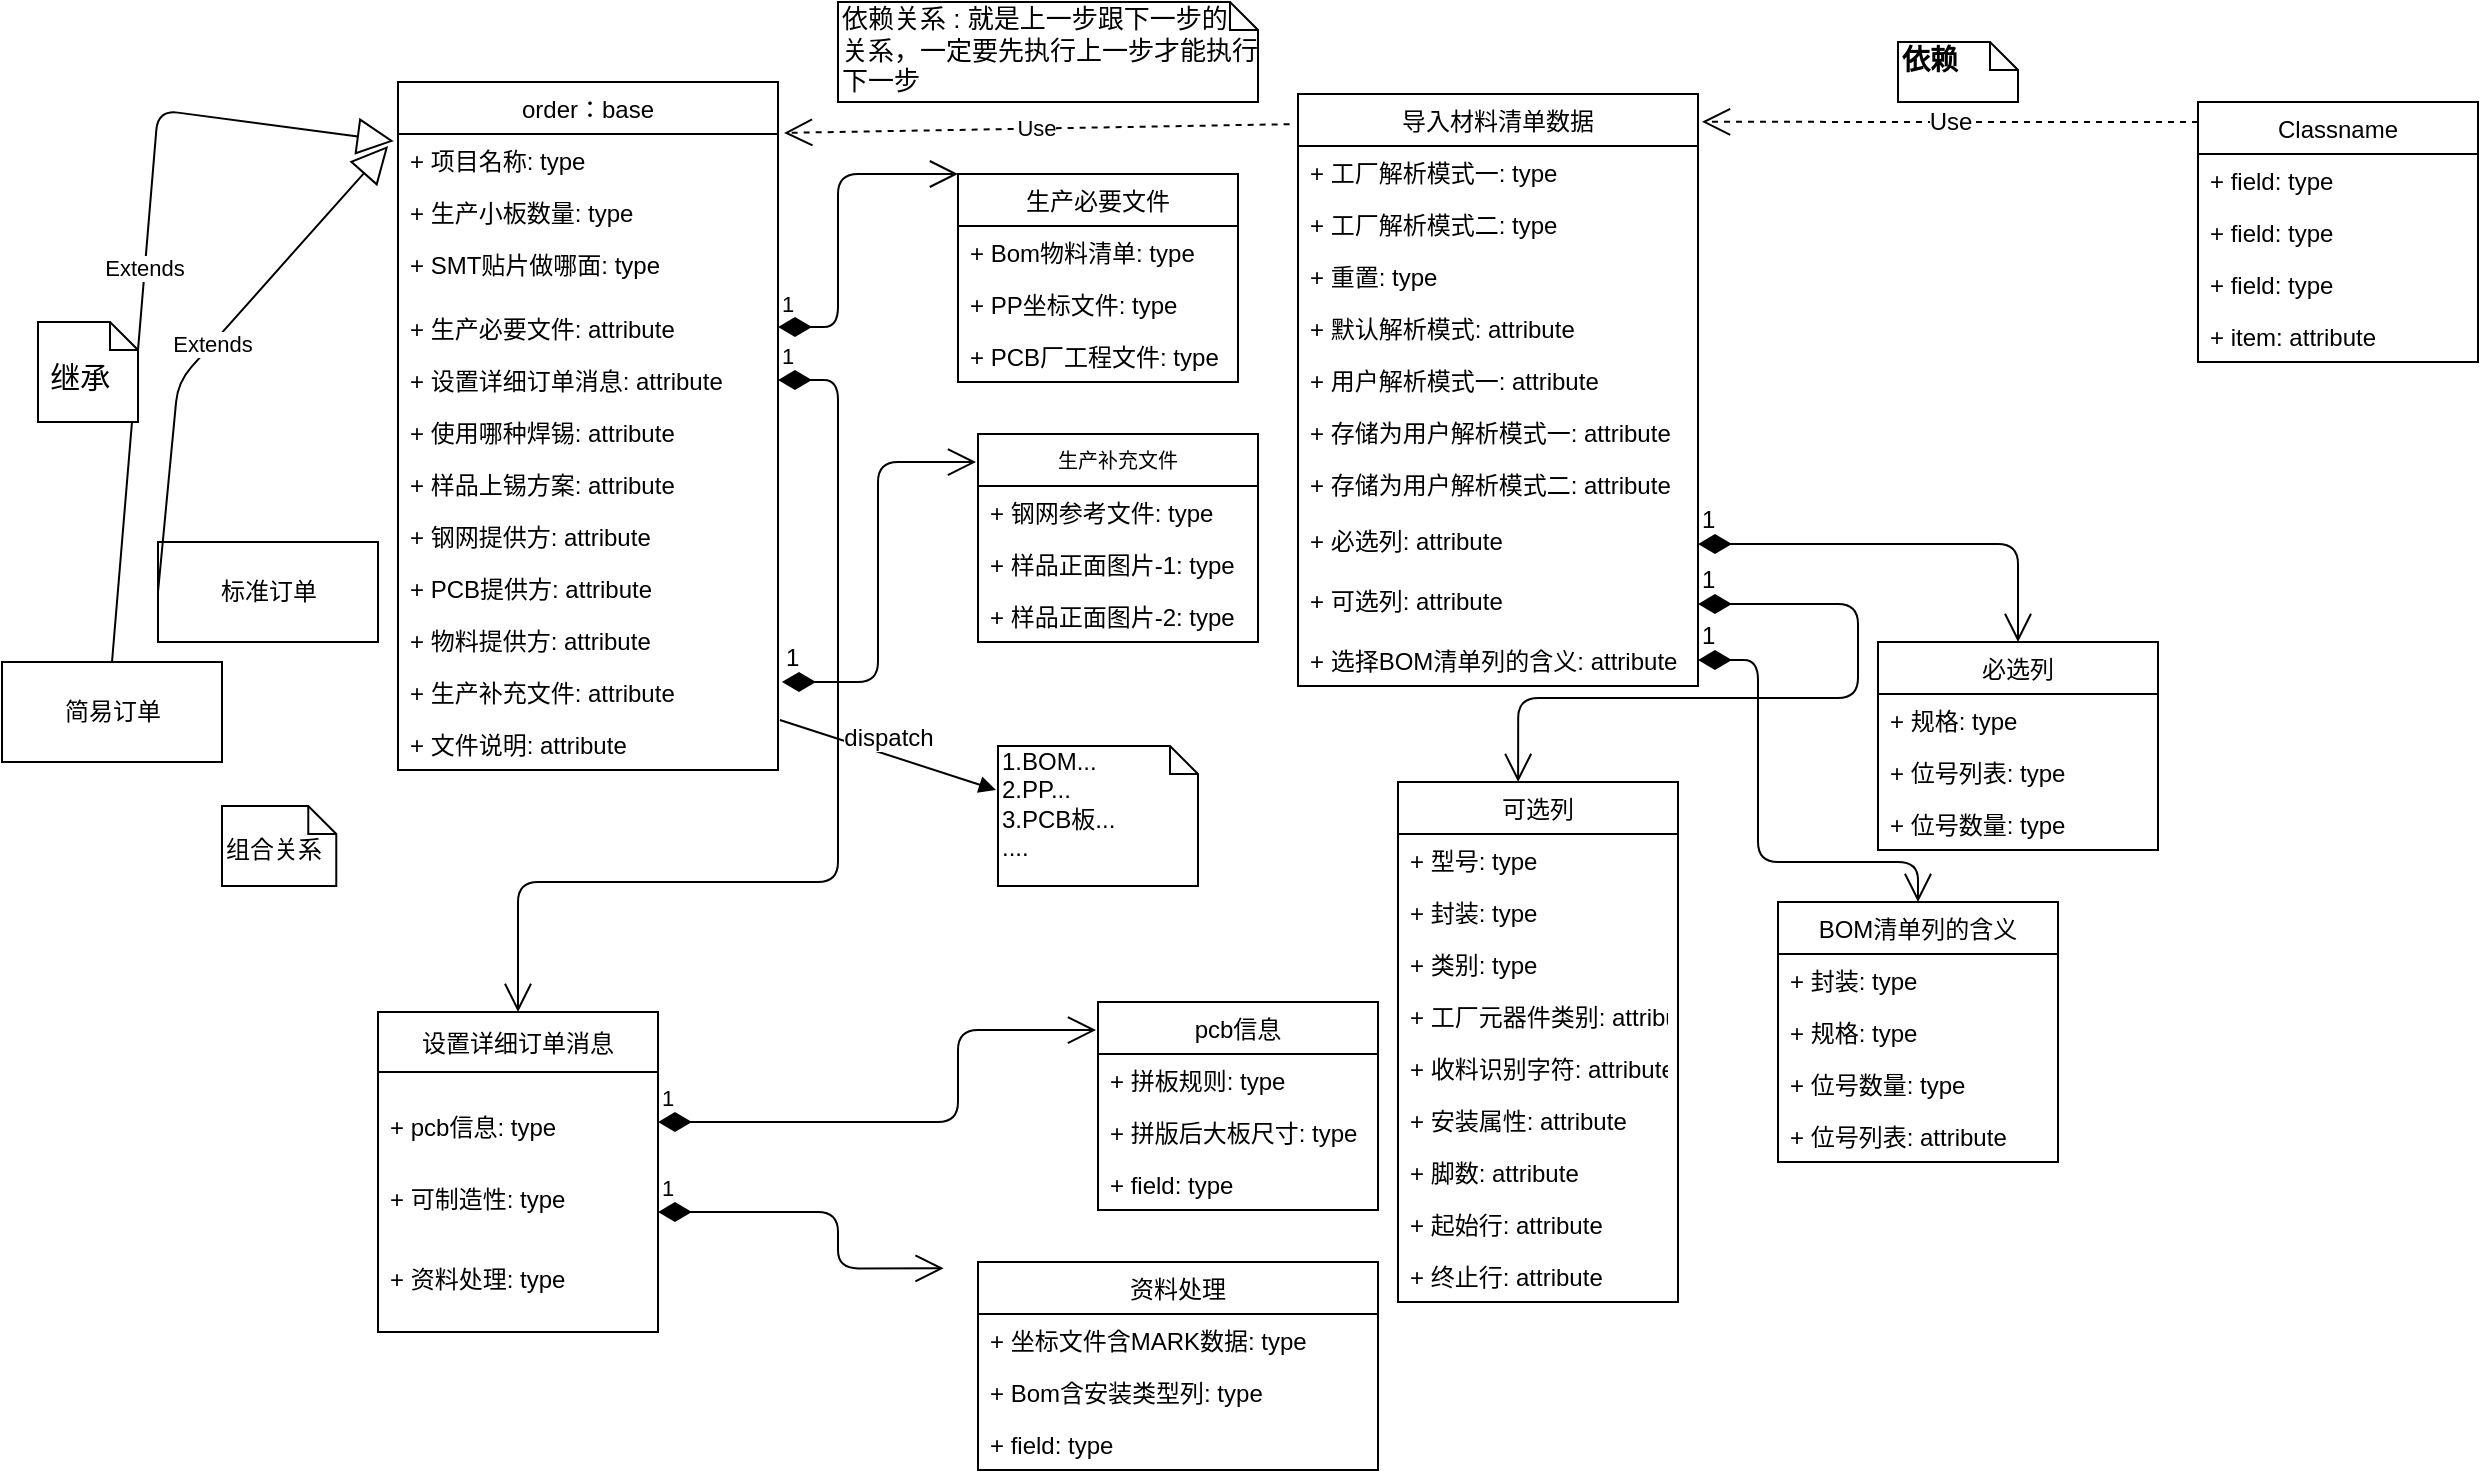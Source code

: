 <mxfile version="13.5.8" type="github">
  <diagram id="Zd2d16wufieMr73oknzC" name="Page-1">
    <mxGraphModel dx="1102" dy="614" grid="1" gridSize="10" guides="1" tooltips="1" connect="1" arrows="1" fold="1" page="1" pageScale="1" pageWidth="827" pageHeight="1169" math="0" shadow="0">
      <root>
        <mxCell id="0" />
        <mxCell id="1" parent="0" />
        <mxCell id="VcqsJPtHIRY4LmEztvHu-1" value="order：base" style="swimlane;fontStyle=0;childLayout=stackLayout;horizontal=1;startSize=26;fillColor=none;horizontalStack=0;resizeParent=1;resizeParentMax=0;resizeLast=0;collapsible=1;marginBottom=0;" parent="1" vertex="1">
          <mxGeometry x="220" y="40" width="190" height="344" as="geometry" />
        </mxCell>
        <mxCell id="VcqsJPtHIRY4LmEztvHu-2" value="+ 项目名称: type" style="text;strokeColor=none;fillColor=none;align=left;verticalAlign=top;spacingLeft=4;spacingRight=4;overflow=hidden;rotatable=0;points=[[0,0.5],[1,0.5]];portConstraint=eastwest;" parent="VcqsJPtHIRY4LmEztvHu-1" vertex="1">
          <mxGeometry y="26" width="190" height="26" as="geometry" />
        </mxCell>
        <mxCell id="VcqsJPtHIRY4LmEztvHu-3" value="+ 生产小板数量: type" style="text;strokeColor=none;fillColor=none;align=left;verticalAlign=top;spacingLeft=4;spacingRight=4;overflow=hidden;rotatable=0;points=[[0,0.5],[1,0.5]];portConstraint=eastwest;" parent="VcqsJPtHIRY4LmEztvHu-1" vertex="1">
          <mxGeometry y="52" width="190" height="26" as="geometry" />
        </mxCell>
        <mxCell id="VcqsJPtHIRY4LmEztvHu-4" value="+ SMT贴片做哪面: type" style="text;strokeColor=none;fillColor=none;align=left;verticalAlign=top;spacingLeft=4;spacingRight=4;overflow=hidden;rotatable=0;points=[[0,0.5],[1,0.5]];portConstraint=eastwest;" parent="VcqsJPtHIRY4LmEztvHu-1" vertex="1">
          <mxGeometry y="78" width="190" height="32" as="geometry" />
        </mxCell>
        <mxCell id="VcqsJPtHIRY4LmEztvHu-72" value="1" style="endArrow=open;html=1;endSize=12;startArrow=diamondThin;startSize=14;startFill=1;edgeStyle=orthogonalEdgeStyle;align=left;verticalAlign=bottom;entryX=0;entryY=0;entryDx=0;entryDy=0;" parent="VcqsJPtHIRY4LmEztvHu-1" target="VcqsJPtHIRY4LmEztvHu-68" edge="1">
          <mxGeometry x="-1" y="3" relative="1" as="geometry">
            <mxPoint x="190" y="122.5" as="sourcePoint" />
            <mxPoint x="280" y="57" as="targetPoint" />
            <Array as="points">
              <mxPoint x="220" y="123" />
              <mxPoint x="220" y="46" />
            </Array>
          </mxGeometry>
        </mxCell>
        <mxCell id="VcqsJPtHIRY4LmEztvHu-11" value="+ 生产必要文件: attribute" style="text;strokeColor=none;fillColor=none;align=left;verticalAlign=top;spacingLeft=4;spacingRight=4;overflow=hidden;rotatable=0;points=[[0,0.5],[1,0.5]];portConstraint=eastwest;" parent="VcqsJPtHIRY4LmEztvHu-1" vertex="1">
          <mxGeometry y="110" width="190" height="26" as="geometry" />
        </mxCell>
        <mxCell id="VcqsJPtHIRY4LmEztvHu-12" value="+ 设置详细订单消息: attribute" style="text;strokeColor=none;fillColor=none;align=left;verticalAlign=top;spacingLeft=4;spacingRight=4;overflow=hidden;rotatable=0;points=[[0,0.5],[1,0.5]];portConstraint=eastwest;" parent="VcqsJPtHIRY4LmEztvHu-1" vertex="1">
          <mxGeometry y="136" width="190" height="26" as="geometry" />
        </mxCell>
        <mxCell id="7UognVnQ29kYrQkInJBz-5" value="+ 使用哪种焊锡: attribute" style="text;strokeColor=none;fillColor=none;align=left;verticalAlign=top;spacingLeft=4;spacingRight=4;overflow=hidden;rotatable=0;points=[[0,0.5],[1,0.5]];portConstraint=eastwest;" vertex="1" parent="VcqsJPtHIRY4LmEztvHu-1">
          <mxGeometry y="162" width="190" height="26" as="geometry" />
        </mxCell>
        <mxCell id="7UognVnQ29kYrQkInJBz-6" value="+ 样品上锡方案: attribute" style="text;strokeColor=none;fillColor=none;align=left;verticalAlign=top;spacingLeft=4;spacingRight=4;overflow=hidden;rotatable=0;points=[[0,0.5],[1,0.5]];portConstraint=eastwest;" vertex="1" parent="VcqsJPtHIRY4LmEztvHu-1">
          <mxGeometry y="188" width="190" height="26" as="geometry" />
        </mxCell>
        <mxCell id="7UognVnQ29kYrQkInJBz-7" value="+ 钢网提供方: attribute" style="text;strokeColor=none;fillColor=none;align=left;verticalAlign=top;spacingLeft=4;spacingRight=4;overflow=hidden;rotatable=0;points=[[0,0.5],[1,0.5]];portConstraint=eastwest;" vertex="1" parent="VcqsJPtHIRY4LmEztvHu-1">
          <mxGeometry y="214" width="190" height="26" as="geometry" />
        </mxCell>
        <mxCell id="7UognVnQ29kYrQkInJBz-8" value="+ PCB提供方: attribute" style="text;strokeColor=none;fillColor=none;align=left;verticalAlign=top;spacingLeft=4;spacingRight=4;overflow=hidden;rotatable=0;points=[[0,0.5],[1,0.5]];portConstraint=eastwest;" vertex="1" parent="VcqsJPtHIRY4LmEztvHu-1">
          <mxGeometry y="240" width="190" height="26" as="geometry" />
        </mxCell>
        <mxCell id="7UognVnQ29kYrQkInJBz-9" value="+ 物料提供方: attribute" style="text;strokeColor=none;fillColor=none;align=left;verticalAlign=top;spacingLeft=4;spacingRight=4;overflow=hidden;rotatable=0;points=[[0,0.5],[1,0.5]];portConstraint=eastwest;" vertex="1" parent="VcqsJPtHIRY4LmEztvHu-1">
          <mxGeometry y="266" width="190" height="26" as="geometry" />
        </mxCell>
        <mxCell id="7UognVnQ29kYrQkInJBz-16" value="+ 生产补充文件: attribute" style="text;strokeColor=none;fillColor=none;align=left;verticalAlign=top;spacingLeft=4;spacingRight=4;overflow=hidden;rotatable=0;points=[[0,0.5],[1,0.5]];portConstraint=eastwest;fontSize=12;perimeterSpacing=14;" vertex="1" parent="VcqsJPtHIRY4LmEztvHu-1">
          <mxGeometry y="292" width="190" height="26" as="geometry" />
        </mxCell>
        <mxCell id="7UognVnQ29kYrQkInJBz-21" value="+ 文件说明: attribute" style="text;strokeColor=none;fillColor=none;align=left;verticalAlign=top;spacingLeft=4;spacingRight=4;overflow=hidden;rotatable=0;points=[[0,0.5],[1,0.5]];portConstraint=eastwest;fontSize=12;" vertex="1" parent="VcqsJPtHIRY4LmEztvHu-1">
          <mxGeometry y="318" width="190" height="26" as="geometry" />
        </mxCell>
        <mxCell id="VcqsJPtHIRY4LmEztvHu-18" value="简易订单" style="html=1;" parent="1" vertex="1">
          <mxGeometry x="22" y="330" width="110" height="50" as="geometry" />
        </mxCell>
        <mxCell id="VcqsJPtHIRY4LmEztvHu-19" value="Extends" style="endArrow=block;endSize=16;endFill=0;html=1;exitX=0.5;exitY=0;exitDx=0;exitDy=0;entryX=-0.011;entryY=0.086;entryDx=0;entryDy=0;entryPerimeter=0;" parent="1" source="VcqsJPtHIRY4LmEztvHu-18" target="VcqsJPtHIRY4LmEztvHu-1" edge="1">
          <mxGeometry width="160" relative="1" as="geometry">
            <mxPoint x="330" y="220" as="sourcePoint" />
            <mxPoint x="490" y="220" as="targetPoint" />
            <Array as="points">
              <mxPoint x="100" y="54" />
            </Array>
          </mxGeometry>
        </mxCell>
        <mxCell id="VcqsJPtHIRY4LmEztvHu-21" value="标准订单" style="html=1;" parent="1" vertex="1">
          <mxGeometry x="100" y="270" width="110" height="50" as="geometry" />
        </mxCell>
        <mxCell id="VcqsJPtHIRY4LmEztvHu-28" value="Use" style="endArrow=open;endSize=12;dashed=1;html=1;entryX=1.016;entryY=0.074;entryDx=0;entryDy=0;entryPerimeter=0;exitX=-0.021;exitY=0.051;exitDx=0;exitDy=0;exitPerimeter=0;" parent="1" source="VcqsJPtHIRY4LmEztvHu-22" target="VcqsJPtHIRY4LmEztvHu-1" edge="1">
          <mxGeometry width="160" relative="1" as="geometry">
            <mxPoint x="330" y="220" as="sourcePoint" />
            <mxPoint x="490" y="220" as="targetPoint" />
          </mxGeometry>
        </mxCell>
        <mxCell id="VcqsJPtHIRY4LmEztvHu-29" value="Extends" style="endArrow=block;endSize=16;endFill=0;html=1;exitX=0;exitY=0.5;exitDx=0;exitDy=0;entryX=-0.026;entryY=0.093;entryDx=0;entryDy=0;entryPerimeter=0;" parent="1" source="VcqsJPtHIRY4LmEztvHu-21" target="VcqsJPtHIRY4LmEztvHu-1" edge="1">
          <mxGeometry width="160" relative="1" as="geometry">
            <mxPoint x="90" y="190" as="sourcePoint" />
            <mxPoint x="250" y="190" as="targetPoint" />
            <Array as="points">
              <mxPoint x="110" y="190" />
            </Array>
          </mxGeometry>
        </mxCell>
        <mxCell id="VcqsJPtHIRY4LmEztvHu-35" value="1" style="endArrow=open;html=1;endSize=12;startArrow=diamondThin;startSize=14;startFill=1;edgeStyle=orthogonalEdgeStyle;align=left;verticalAlign=bottom;entryX=0.5;entryY=0;entryDx=0;entryDy=0;" parent="1" source="VcqsJPtHIRY4LmEztvHu-12" target="VcqsJPtHIRY4LmEztvHu-30" edge="1">
          <mxGeometry x="-1" y="3" relative="1" as="geometry">
            <mxPoint x="470" y="310" as="sourcePoint" />
            <mxPoint x="630" y="310" as="targetPoint" />
            <Array as="points">
              <mxPoint x="440" y="189" />
              <mxPoint x="440" y="440" />
              <mxPoint x="280" y="440" />
            </Array>
          </mxGeometry>
        </mxCell>
        <mxCell id="VcqsJPtHIRY4LmEztvHu-36" value="&lt;br&gt;组合关系" style="shape=note;whiteSpace=wrap;html=1;size=14;verticalAlign=top;align=left;spacingTop=-6;" parent="1" vertex="1">
          <mxGeometry x="132" y="402" width="57.14" height="40" as="geometry" />
        </mxCell>
        <mxCell id="VcqsJPtHIRY4LmEztvHu-37" value="&lt;font style=&quot;font-size: 15px&quot;&gt;&lt;br&gt;&amp;nbsp;继承&lt;/font&gt;" style="shape=note;whiteSpace=wrap;html=1;size=14;verticalAlign=top;align=left;spacingTop=-6;" parent="1" vertex="1">
          <mxGeometry x="40" y="160" width="50" height="50" as="geometry" />
        </mxCell>
        <mxCell id="VcqsJPtHIRY4LmEztvHu-38" value="&lt;font style=&quot;font-size: 13px&quot;&gt;依赖关系 : 就是上一步跟下一步的&lt;br&gt;关系，一定要先执行上一步才能执行下一步&lt;/font&gt;" style="shape=note;whiteSpace=wrap;html=1;size=14;verticalAlign=top;align=left;spacingTop=-6;" parent="1" vertex="1">
          <mxGeometry x="440" width="210" height="50" as="geometry" />
        </mxCell>
        <mxCell id="VcqsJPtHIRY4LmEztvHu-67" value="1" style="endArrow=open;html=1;endSize=12;startArrow=diamondThin;startSize=14;startFill=1;edgeStyle=orthogonalEdgeStyle;align=left;verticalAlign=bottom;exitX=1;exitY=0.5;exitDx=0;exitDy=0;entryX=-0.007;entryY=0.135;entryDx=0;entryDy=0;entryPerimeter=0;" parent="1" source="VcqsJPtHIRY4LmEztvHu-54" target="VcqsJPtHIRY4LmEztvHu-39" edge="1">
          <mxGeometry x="-1" y="3" relative="1" as="geometry">
            <mxPoint x="330" y="220" as="sourcePoint" />
            <mxPoint x="490" y="220" as="targetPoint" />
            <Array as="points">
              <mxPoint x="500" y="560" />
              <mxPoint x="500" y="514" />
            </Array>
          </mxGeometry>
        </mxCell>
        <mxCell id="VcqsJPtHIRY4LmEztvHu-22" value="导入材料清单数据" style="swimlane;fontStyle=0;childLayout=stackLayout;horizontal=1;startSize=26;fillColor=none;horizontalStack=0;resizeParent=1;resizeParentMax=0;resizeLast=0;collapsible=1;marginBottom=0;" parent="1" vertex="1">
          <mxGeometry x="670" y="46" width="200" height="296" as="geometry" />
        </mxCell>
        <mxCell id="VcqsJPtHIRY4LmEztvHu-23" value="+ 工厂解析模式一: type" style="text;strokeColor=none;fillColor=none;align=left;verticalAlign=top;spacingLeft=4;spacingRight=4;overflow=hidden;rotatable=0;points=[[0,0.5],[1,0.5]];portConstraint=eastwest;" parent="VcqsJPtHIRY4LmEztvHu-22" vertex="1">
          <mxGeometry y="26" width="200" height="26" as="geometry" />
        </mxCell>
        <mxCell id="VcqsJPtHIRY4LmEztvHu-24" value="+ 工厂解析模式二: type" style="text;strokeColor=none;fillColor=none;align=left;verticalAlign=top;spacingLeft=4;spacingRight=4;overflow=hidden;rotatable=0;points=[[0,0.5],[1,0.5]];portConstraint=eastwest;" parent="VcqsJPtHIRY4LmEztvHu-22" vertex="1">
          <mxGeometry y="52" width="200" height="26" as="geometry" />
        </mxCell>
        <mxCell id="VcqsJPtHIRY4LmEztvHu-25" value="+ 重置: type" style="text;strokeColor=none;fillColor=none;align=left;verticalAlign=top;spacingLeft=4;spacingRight=4;overflow=hidden;rotatable=0;points=[[0,0.5],[1,0.5]];portConstraint=eastwest;" parent="VcqsJPtHIRY4LmEztvHu-22" vertex="1">
          <mxGeometry y="78" width="200" height="26" as="geometry" />
        </mxCell>
        <mxCell id="VcqsJPtHIRY4LmEztvHu-27" value="+ 默认解析模式: attribute" style="text;strokeColor=none;fillColor=none;align=left;verticalAlign=top;spacingLeft=4;spacingRight=4;overflow=hidden;rotatable=0;points=[[0,0.5],[1,0.5]];portConstraint=eastwest;" parent="VcqsJPtHIRY4LmEztvHu-22" vertex="1">
          <mxGeometry y="104" width="200" height="26" as="geometry" />
        </mxCell>
        <mxCell id="VcqsJPtHIRY4LmEztvHu-26" value="+ 用户解析模式一: attribute" style="text;strokeColor=none;fillColor=none;align=left;verticalAlign=top;spacingLeft=4;spacingRight=4;overflow=hidden;rotatable=0;points=[[0,0.5],[1,0.5]];portConstraint=eastwest;" parent="VcqsJPtHIRY4LmEztvHu-22" vertex="1">
          <mxGeometry y="130" width="200" height="26" as="geometry" />
        </mxCell>
        <mxCell id="7UognVnQ29kYrQkInJBz-26" value="+ 存储为用户解析模式一: attribute" style="text;strokeColor=none;fillColor=none;align=left;verticalAlign=top;spacingLeft=4;spacingRight=4;overflow=hidden;rotatable=0;points=[[0,0.5],[1,0.5]];portConstraint=eastwest;fontSize=12;" vertex="1" parent="VcqsJPtHIRY4LmEztvHu-22">
          <mxGeometry y="156" width="200" height="26" as="geometry" />
        </mxCell>
        <mxCell id="7UognVnQ29kYrQkInJBz-27" value="+ 存储为用户解析模式二: attribute" style="text;strokeColor=none;fillColor=none;align=left;verticalAlign=top;spacingLeft=4;spacingRight=4;overflow=hidden;rotatable=0;points=[[0,0.5],[1,0.5]];portConstraint=eastwest;fontSize=12;" vertex="1" parent="VcqsJPtHIRY4LmEztvHu-22">
          <mxGeometry y="182" width="200" height="28" as="geometry" />
        </mxCell>
        <mxCell id="7UognVnQ29kYrQkInJBz-28" value="+ 必选列: attribute" style="text;strokeColor=none;fillColor=none;align=left;verticalAlign=top;spacingLeft=4;spacingRight=4;overflow=hidden;rotatable=0;points=[[0,0.5],[1,0.5]];portConstraint=eastwest;fontSize=12;" vertex="1" parent="VcqsJPtHIRY4LmEztvHu-22">
          <mxGeometry y="210" width="200" height="30" as="geometry" />
        </mxCell>
        <mxCell id="7UognVnQ29kYrQkInJBz-29" value="+ 可选列: attribute" style="text;strokeColor=none;fillColor=none;align=left;verticalAlign=top;spacingLeft=4;spacingRight=4;overflow=hidden;rotatable=0;points=[[0,0.5],[1,0.5]];portConstraint=eastwest;fontSize=12;" vertex="1" parent="VcqsJPtHIRY4LmEztvHu-22">
          <mxGeometry y="240" width="200" height="30" as="geometry" />
        </mxCell>
        <mxCell id="7UognVnQ29kYrQkInJBz-47" value="+ 选择BOM清单列的含义: attribute" style="text;strokeColor=none;fillColor=none;align=left;verticalAlign=top;spacingLeft=4;spacingRight=4;overflow=hidden;rotatable=0;points=[[0,0.5],[1,0.5]];portConstraint=eastwest;fontSize=12;" vertex="1" parent="VcqsJPtHIRY4LmEztvHu-22">
          <mxGeometry y="270" width="200" height="26" as="geometry" />
        </mxCell>
        <mxCell id="VcqsJPtHIRY4LmEztvHu-68" value="生产必要文件" style="swimlane;fontStyle=0;childLayout=stackLayout;horizontal=1;startSize=26;fillColor=none;horizontalStack=0;resizeParent=1;resizeParentMax=0;resizeLast=0;collapsible=1;marginBottom=0;" parent="1" vertex="1">
          <mxGeometry x="500" y="86" width="140" height="104" as="geometry" />
        </mxCell>
        <mxCell id="VcqsJPtHIRY4LmEztvHu-69" value="+ Bom物料清单: type" style="text;strokeColor=none;fillColor=none;align=left;verticalAlign=top;spacingLeft=4;spacingRight=4;overflow=hidden;rotatable=0;points=[[0,0.5],[1,0.5]];portConstraint=eastwest;" parent="VcqsJPtHIRY4LmEztvHu-68" vertex="1">
          <mxGeometry y="26" width="140" height="26" as="geometry" />
        </mxCell>
        <mxCell id="VcqsJPtHIRY4LmEztvHu-70" value="+ PP坐标文件: type" style="text;strokeColor=none;fillColor=none;align=left;verticalAlign=top;spacingLeft=4;spacingRight=4;overflow=hidden;rotatable=0;points=[[0,0.5],[1,0.5]];portConstraint=eastwest;" parent="VcqsJPtHIRY4LmEztvHu-68" vertex="1">
          <mxGeometry y="52" width="140" height="26" as="geometry" />
        </mxCell>
        <mxCell id="VcqsJPtHIRY4LmEztvHu-71" value="+ PCB厂工程文件: type" style="text;strokeColor=none;fillColor=none;align=left;verticalAlign=top;spacingLeft=4;spacingRight=4;overflow=hidden;rotatable=0;points=[[0,0.5],[1,0.5]];portConstraint=eastwest;" parent="VcqsJPtHIRY4LmEztvHu-68" vertex="1">
          <mxGeometry y="78" width="140" height="26" as="geometry" />
        </mxCell>
        <mxCell id="VcqsJPtHIRY4LmEztvHu-30" value="设置详细订单消息" style="swimlane;fontStyle=0;childLayout=stackLayout;horizontal=1;startSize=30;fillColor=none;horizontalStack=0;resizeParent=1;resizeParentMax=0;resizeLast=0;collapsible=1;marginBottom=0;" parent="1" vertex="1">
          <mxGeometry x="210" y="505" width="140" height="160" as="geometry" />
        </mxCell>
        <mxCell id="VcqsJPtHIRY4LmEztvHu-63" value="1" style="endArrow=open;html=1;endSize=12;startArrow=diamondThin;startSize=14;startFill=1;edgeStyle=orthogonalEdgeStyle;align=left;verticalAlign=bottom;exitX=1;exitY=0.5;exitDx=0;exitDy=0;entryX=0.014;entryY=0.135;entryDx=0;entryDy=0;entryPerimeter=0;" parent="VcqsJPtHIRY4LmEztvHu-30" source="VcqsJPtHIRY4LmEztvHu-33" edge="1">
          <mxGeometry x="-1" y="3" relative="1" as="geometry">
            <mxPoint x="140" y="77.828" as="sourcePoint" />
            <mxPoint x="282.8" y="128.18" as="targetPoint" />
            <Array as="points">
              <mxPoint x="230" y="100" />
              <mxPoint x="230" y="128" />
            </Array>
          </mxGeometry>
        </mxCell>
        <mxCell id="VcqsJPtHIRY4LmEztvHu-54" value="&#xa;+ pcb信息: type" style="text;strokeColor=none;fillColor=none;align=left;verticalAlign=top;spacingLeft=4;spacingRight=4;overflow=hidden;rotatable=0;points=[[0,0.5],[1,0.5]];portConstraint=eastwest;" parent="VcqsJPtHIRY4LmEztvHu-30" vertex="1">
          <mxGeometry y="30" width="140" height="50" as="geometry" />
        </mxCell>
        <mxCell id="VcqsJPtHIRY4LmEztvHu-33" value="+ 可制造性: type" style="text;strokeColor=none;fillColor=none;align=left;verticalAlign=top;spacingLeft=4;spacingRight=4;overflow=hidden;rotatable=0;points=[[0,0.5],[1,0.5]];portConstraint=eastwest;" parent="VcqsJPtHIRY4LmEztvHu-30" vertex="1">
          <mxGeometry y="80" width="140" height="40" as="geometry" />
        </mxCell>
        <mxCell id="VcqsJPtHIRY4LmEztvHu-55" value="+ 资料处理: type" style="text;strokeColor=none;fillColor=none;align=left;verticalAlign=top;spacingLeft=4;spacingRight=4;overflow=hidden;rotatable=0;points=[[0,0.5],[1,0.5]];portConstraint=eastwest;" parent="VcqsJPtHIRY4LmEztvHu-30" vertex="1">
          <mxGeometry y="120" width="140" height="40" as="geometry" />
        </mxCell>
        <mxCell id="7UognVnQ29kYrQkInJBz-1" value="Classname" style="swimlane;fontStyle=0;childLayout=stackLayout;horizontal=1;startSize=26;fillColor=none;horizontalStack=0;resizeParent=1;resizeParentMax=0;resizeLast=0;collapsible=1;marginBottom=0;" vertex="1" parent="1">
          <mxGeometry x="1120" y="50" width="140" height="130" as="geometry" />
        </mxCell>
        <mxCell id="7UognVnQ29kYrQkInJBz-2" value="+ field: type" style="text;strokeColor=none;fillColor=none;align=left;verticalAlign=top;spacingLeft=4;spacingRight=4;overflow=hidden;rotatable=0;points=[[0,0.5],[1,0.5]];portConstraint=eastwest;" vertex="1" parent="7UognVnQ29kYrQkInJBz-1">
          <mxGeometry y="26" width="140" height="26" as="geometry" />
        </mxCell>
        <mxCell id="7UognVnQ29kYrQkInJBz-3" value="+ field: type" style="text;strokeColor=none;fillColor=none;align=left;verticalAlign=top;spacingLeft=4;spacingRight=4;overflow=hidden;rotatable=0;points=[[0,0.5],[1,0.5]];portConstraint=eastwest;" vertex="1" parent="7UognVnQ29kYrQkInJBz-1">
          <mxGeometry y="52" width="140" height="26" as="geometry" />
        </mxCell>
        <mxCell id="7UognVnQ29kYrQkInJBz-4" value="+ field: type" style="text;strokeColor=none;fillColor=none;align=left;verticalAlign=top;spacingLeft=4;spacingRight=4;overflow=hidden;rotatable=0;points=[[0,0.5],[1,0.5]];portConstraint=eastwest;" vertex="1" parent="7UognVnQ29kYrQkInJBz-1">
          <mxGeometry y="78" width="140" height="26" as="geometry" />
        </mxCell>
        <mxCell id="7UognVnQ29kYrQkInJBz-25" value="+ item: attribute" style="text;strokeColor=none;fillColor=none;align=left;verticalAlign=top;spacingLeft=4;spacingRight=4;overflow=hidden;rotatable=0;points=[[0,0.5],[1,0.5]];portConstraint=eastwest;fontSize=12;" vertex="1" parent="7UognVnQ29kYrQkInJBz-1">
          <mxGeometry y="104" width="140" height="26" as="geometry" />
        </mxCell>
        <mxCell id="VcqsJPtHIRY4LmEztvHu-43" value="资料处理" style="swimlane;fontStyle=0;childLayout=stackLayout;horizontal=1;startSize=26;fillColor=none;horizontalStack=0;resizeParent=1;resizeParentMax=0;resizeLast=0;collapsible=1;marginBottom=0;" parent="1" vertex="1">
          <mxGeometry x="510" y="630" width="200" height="104" as="geometry" />
        </mxCell>
        <mxCell id="VcqsJPtHIRY4LmEztvHu-44" value="+ 坐标文件含MARK数据: type" style="text;strokeColor=none;fillColor=none;align=left;verticalAlign=top;spacingLeft=4;spacingRight=4;overflow=hidden;rotatable=0;points=[[0,0.5],[1,0.5]];portConstraint=eastwest;" parent="VcqsJPtHIRY4LmEztvHu-43" vertex="1">
          <mxGeometry y="26" width="200" height="26" as="geometry" />
        </mxCell>
        <mxCell id="VcqsJPtHIRY4LmEztvHu-45" value="+ Bom含安装类型列: type" style="text;strokeColor=none;fillColor=none;align=left;verticalAlign=top;spacingLeft=4;spacingRight=4;overflow=hidden;rotatable=0;points=[[0,0.5],[1,0.5]];portConstraint=eastwest;" parent="VcqsJPtHIRY4LmEztvHu-43" vertex="1">
          <mxGeometry y="52" width="200" height="26" as="geometry" />
        </mxCell>
        <mxCell id="VcqsJPtHIRY4LmEztvHu-46" value="+ field: type" style="text;strokeColor=none;fillColor=none;align=left;verticalAlign=top;spacingLeft=4;spacingRight=4;overflow=hidden;rotatable=0;points=[[0,0.5],[1,0.5]];portConstraint=eastwest;" parent="VcqsJPtHIRY4LmEztvHu-43" vertex="1">
          <mxGeometry y="78" width="200" height="26" as="geometry" />
        </mxCell>
        <mxCell id="VcqsJPtHIRY4LmEztvHu-39" value="pcb信息" style="swimlane;fontStyle=0;childLayout=stackLayout;horizontal=1;startSize=26;fillColor=none;horizontalStack=0;resizeParent=1;resizeParentMax=0;resizeLast=0;collapsible=1;marginBottom=0;" parent="1" vertex="1">
          <mxGeometry x="570" y="500" width="140" height="104" as="geometry" />
        </mxCell>
        <mxCell id="VcqsJPtHIRY4LmEztvHu-40" value="+ 拼板规则: type" style="text;strokeColor=none;fillColor=none;align=left;verticalAlign=top;spacingLeft=4;spacingRight=4;overflow=hidden;rotatable=0;points=[[0,0.5],[1,0.5]];portConstraint=eastwest;" parent="VcqsJPtHIRY4LmEztvHu-39" vertex="1">
          <mxGeometry y="26" width="140" height="26" as="geometry" />
        </mxCell>
        <mxCell id="VcqsJPtHIRY4LmEztvHu-41" value="+ 拼版后大板尺寸: type" style="text;strokeColor=none;fillColor=none;align=left;verticalAlign=top;spacingLeft=4;spacingRight=4;overflow=hidden;rotatable=0;points=[[0,0.5],[1,0.5]];portConstraint=eastwest;" parent="VcqsJPtHIRY4LmEztvHu-39" vertex="1">
          <mxGeometry y="52" width="140" height="26" as="geometry" />
        </mxCell>
        <mxCell id="VcqsJPtHIRY4LmEztvHu-42" value="+ field: type" style="text;strokeColor=none;fillColor=none;align=left;verticalAlign=top;spacingLeft=4;spacingRight=4;overflow=hidden;rotatable=0;points=[[0,0.5],[1,0.5]];portConstraint=eastwest;" parent="VcqsJPtHIRY4LmEztvHu-39" vertex="1">
          <mxGeometry y="78" width="140" height="26" as="geometry" />
        </mxCell>
        <mxCell id="7UognVnQ29kYrQkInJBz-17" value="1" style="endArrow=open;html=1;endSize=12;startArrow=diamondThin;startSize=14;startFill=1;edgeStyle=orthogonalEdgeStyle;align=left;verticalAlign=bottom;fontSize=12;exitX=0.945;exitY=0.407;exitDx=0;exitDy=0;exitPerimeter=0;entryX=-0.007;entryY=0.135;entryDx=0;entryDy=0;entryPerimeter=0;" edge="1" parent="1" source="7UognVnQ29kYrQkInJBz-16" target="7UognVnQ29kYrQkInJBz-11">
          <mxGeometry x="-1" y="3" relative="1" as="geometry">
            <mxPoint x="470" y="370" as="sourcePoint" />
            <mxPoint x="630" y="370" as="targetPoint" />
          </mxGeometry>
        </mxCell>
        <mxCell id="7UognVnQ29kYrQkInJBz-11" value="生产补充文件" style="swimlane;fontStyle=0;childLayout=stackLayout;horizontal=1;startSize=26;fillColor=none;horizontalStack=0;resizeParent=1;resizeParentMax=0;resizeLast=0;collapsible=1;marginBottom=0;fontSize=10;" vertex="1" parent="1">
          <mxGeometry x="510" y="216" width="140" height="104" as="geometry" />
        </mxCell>
        <mxCell id="7UognVnQ29kYrQkInJBz-12" value="+ 钢网参考文件: type" style="text;strokeColor=none;fillColor=none;align=left;verticalAlign=top;spacingLeft=4;spacingRight=4;overflow=hidden;rotatable=0;points=[[0,0.5],[1,0.5]];portConstraint=eastwest;fontSize=12;" vertex="1" parent="7UognVnQ29kYrQkInJBz-11">
          <mxGeometry y="26" width="140" height="26" as="geometry" />
        </mxCell>
        <mxCell id="7UognVnQ29kYrQkInJBz-13" value="+ 样品正面图片-1: type" style="text;strokeColor=none;fillColor=none;align=left;verticalAlign=top;spacingLeft=4;spacingRight=4;overflow=hidden;rotatable=0;points=[[0,0.5],[1,0.5]];portConstraint=eastwest;" vertex="1" parent="7UognVnQ29kYrQkInJBz-11">
          <mxGeometry y="52" width="140" height="26" as="geometry" />
        </mxCell>
        <mxCell id="7UognVnQ29kYrQkInJBz-14" value="+ 样品正面图片-2: type" style="text;strokeColor=none;fillColor=none;align=left;verticalAlign=top;spacingLeft=4;spacingRight=4;overflow=hidden;rotatable=0;points=[[0,0.5],[1,0.5]];portConstraint=eastwest;" vertex="1" parent="7UognVnQ29kYrQkInJBz-11">
          <mxGeometry y="78" width="140" height="26" as="geometry" />
        </mxCell>
        <mxCell id="7UognVnQ29kYrQkInJBz-22" value="1.BOM...&lt;br&gt;2.PP...&lt;br&gt;3.PCB板...&lt;br&gt;...." style="shape=note;whiteSpace=wrap;html=1;size=14;verticalAlign=top;align=left;spacingTop=-6;fontSize=12;" vertex="1" parent="1">
          <mxGeometry x="520" y="372" width="100" height="70" as="geometry" />
        </mxCell>
        <mxCell id="7UognVnQ29kYrQkInJBz-23" value="dispatch" style="html=1;verticalAlign=bottom;endArrow=block;fontSize=12;exitX=1.005;exitY=0.038;exitDx=0;exitDy=0;exitPerimeter=0;entryX=-0.01;entryY=0.314;entryDx=0;entryDy=0;entryPerimeter=0;" edge="1" parent="1" source="7UognVnQ29kYrQkInJBz-21" target="7UognVnQ29kYrQkInJBz-22">
          <mxGeometry width="80" relative="1" as="geometry">
            <mxPoint x="680" y="360" as="sourcePoint" />
            <mxPoint x="760" y="360" as="targetPoint" />
          </mxGeometry>
        </mxCell>
        <mxCell id="7UognVnQ29kYrQkInJBz-34" value="1" style="endArrow=open;html=1;endSize=12;startArrow=diamondThin;startSize=14;startFill=1;edgeStyle=orthogonalEdgeStyle;align=left;verticalAlign=bottom;fontSize=12;entryX=0.5;entryY=0;entryDx=0;entryDy=0;" edge="1" parent="1" source="7UognVnQ29kYrQkInJBz-28" target="7UognVnQ29kYrQkInJBz-30">
          <mxGeometry x="-1" y="3" relative="1" as="geometry">
            <mxPoint x="920" y="370" as="sourcePoint" />
            <mxPoint x="1080" y="370" as="targetPoint" />
          </mxGeometry>
        </mxCell>
        <mxCell id="7UognVnQ29kYrQkInJBz-30" value="必选列" style="swimlane;fontStyle=0;childLayout=stackLayout;horizontal=1;startSize=26;fillColor=none;horizontalStack=0;resizeParent=1;resizeParentMax=0;resizeLast=0;collapsible=1;marginBottom=0;fontSize=12;" vertex="1" parent="1">
          <mxGeometry x="960" y="320" width="140" height="104" as="geometry" />
        </mxCell>
        <mxCell id="7UognVnQ29kYrQkInJBz-31" value="+ 规格: type" style="text;strokeColor=none;fillColor=none;align=left;verticalAlign=top;spacingLeft=4;spacingRight=4;overflow=hidden;rotatable=0;points=[[0,0.5],[1,0.5]];portConstraint=eastwest;" vertex="1" parent="7UognVnQ29kYrQkInJBz-30">
          <mxGeometry y="26" width="140" height="26" as="geometry" />
        </mxCell>
        <mxCell id="7UognVnQ29kYrQkInJBz-32" value="+ 位号列表: type" style="text;strokeColor=none;fillColor=none;align=left;verticalAlign=top;spacingLeft=4;spacingRight=4;overflow=hidden;rotatable=0;points=[[0,0.5],[1,0.5]];portConstraint=eastwest;" vertex="1" parent="7UognVnQ29kYrQkInJBz-30">
          <mxGeometry y="52" width="140" height="26" as="geometry" />
        </mxCell>
        <mxCell id="7UognVnQ29kYrQkInJBz-33" value="+ 位号数量: type" style="text;strokeColor=none;fillColor=none;align=left;verticalAlign=top;spacingLeft=4;spacingRight=4;overflow=hidden;rotatable=0;points=[[0,0.5],[1,0.5]];portConstraint=eastwest;" vertex="1" parent="7UognVnQ29kYrQkInJBz-30">
          <mxGeometry y="78" width="140" height="26" as="geometry" />
        </mxCell>
        <mxCell id="7UognVnQ29kYrQkInJBz-35" value="可选列" style="swimlane;fontStyle=0;childLayout=stackLayout;horizontal=1;startSize=26;fillColor=none;horizontalStack=0;resizeParent=1;resizeParentMax=0;resizeLast=0;collapsible=1;marginBottom=0;fontSize=12;" vertex="1" parent="1">
          <mxGeometry x="720" y="390" width="140" height="260" as="geometry" />
        </mxCell>
        <mxCell id="7UognVnQ29kYrQkInJBz-36" value="+ 型号: type" style="text;strokeColor=none;fillColor=none;align=left;verticalAlign=top;spacingLeft=4;spacingRight=4;overflow=hidden;rotatable=0;points=[[0,0.5],[1,0.5]];portConstraint=eastwest;" vertex="1" parent="7UognVnQ29kYrQkInJBz-35">
          <mxGeometry y="26" width="140" height="26" as="geometry" />
        </mxCell>
        <mxCell id="7UognVnQ29kYrQkInJBz-37" value="+ 封装: type" style="text;strokeColor=none;fillColor=none;align=left;verticalAlign=top;spacingLeft=4;spacingRight=4;overflow=hidden;rotatable=0;points=[[0,0.5],[1,0.5]];portConstraint=eastwest;" vertex="1" parent="7UognVnQ29kYrQkInJBz-35">
          <mxGeometry y="52" width="140" height="26" as="geometry" />
        </mxCell>
        <mxCell id="7UognVnQ29kYrQkInJBz-38" value="+ 类别: type" style="text;strokeColor=none;fillColor=none;align=left;verticalAlign=top;spacingLeft=4;spacingRight=4;overflow=hidden;rotatable=0;points=[[0,0.5],[1,0.5]];portConstraint=eastwest;" vertex="1" parent="7UognVnQ29kYrQkInJBz-35">
          <mxGeometry y="78" width="140" height="26" as="geometry" />
        </mxCell>
        <mxCell id="7UognVnQ29kYrQkInJBz-42" value="+ 工厂元器件类别: attribute" style="text;strokeColor=none;fillColor=none;align=left;verticalAlign=top;spacingLeft=4;spacingRight=4;overflow=hidden;rotatable=0;points=[[0,0.5],[1,0.5]];portConstraint=eastwest;fontSize=12;" vertex="1" parent="7UognVnQ29kYrQkInJBz-35">
          <mxGeometry y="104" width="140" height="26" as="geometry" />
        </mxCell>
        <mxCell id="7UognVnQ29kYrQkInJBz-43" value="+ 收料识别字符: attribute" style="text;strokeColor=none;fillColor=none;align=left;verticalAlign=top;spacingLeft=4;spacingRight=4;overflow=hidden;rotatable=0;points=[[0,0.5],[1,0.5]];portConstraint=eastwest;fontSize=12;" vertex="1" parent="7UognVnQ29kYrQkInJBz-35">
          <mxGeometry y="130" width="140" height="26" as="geometry" />
        </mxCell>
        <mxCell id="7UognVnQ29kYrQkInJBz-41" value="+ 安装属性: attribute" style="text;strokeColor=none;fillColor=none;align=left;verticalAlign=top;spacingLeft=4;spacingRight=4;overflow=hidden;rotatable=0;points=[[0,0.5],[1,0.5]];portConstraint=eastwest;fontSize=12;" vertex="1" parent="7UognVnQ29kYrQkInJBz-35">
          <mxGeometry y="156" width="140" height="26" as="geometry" />
        </mxCell>
        <mxCell id="7UognVnQ29kYrQkInJBz-44" value="+ 脚数: attribute" style="text;strokeColor=none;fillColor=none;align=left;verticalAlign=top;spacingLeft=4;spacingRight=4;overflow=hidden;rotatable=0;points=[[0,0.5],[1,0.5]];portConstraint=eastwest;fontSize=12;" vertex="1" parent="7UognVnQ29kYrQkInJBz-35">
          <mxGeometry y="182" width="140" height="26" as="geometry" />
        </mxCell>
        <mxCell id="7UognVnQ29kYrQkInJBz-46" value="+ 起始行: attribute" style="text;strokeColor=none;fillColor=none;align=left;verticalAlign=top;spacingLeft=4;spacingRight=4;overflow=hidden;rotatable=0;points=[[0,0.5],[1,0.5]];portConstraint=eastwest;fontSize=12;" vertex="1" parent="7UognVnQ29kYrQkInJBz-35">
          <mxGeometry y="208" width="140" height="26" as="geometry" />
        </mxCell>
        <mxCell id="7UognVnQ29kYrQkInJBz-45" value="+ 终止行: attribute" style="text;strokeColor=none;fillColor=none;align=left;verticalAlign=top;spacingLeft=4;spacingRight=4;overflow=hidden;rotatable=0;points=[[0,0.5],[1,0.5]];portConstraint=eastwest;fontSize=12;" vertex="1" parent="7UognVnQ29kYrQkInJBz-35">
          <mxGeometry y="234" width="140" height="26" as="geometry" />
        </mxCell>
        <mxCell id="7UognVnQ29kYrQkInJBz-39" value="1" style="endArrow=open;html=1;endSize=12;startArrow=diamondThin;startSize=14;startFill=1;edgeStyle=orthogonalEdgeStyle;align=left;verticalAlign=bottom;fontSize=12;exitX=1;exitY=0.5;exitDx=0;exitDy=0;entryX=0.429;entryY=0;entryDx=0;entryDy=0;entryPerimeter=0;" edge="1" parent="1" source="7UognVnQ29kYrQkInJBz-29" target="7UognVnQ29kYrQkInJBz-35">
          <mxGeometry x="-1" y="3" relative="1" as="geometry">
            <mxPoint x="660" y="370" as="sourcePoint" />
            <mxPoint x="820" y="370" as="targetPoint" />
            <Array as="points">
              <mxPoint x="950" y="301" />
              <mxPoint x="950" y="348" />
              <mxPoint x="780" y="348" />
            </Array>
          </mxGeometry>
        </mxCell>
        <mxCell id="7UognVnQ29kYrQkInJBz-48" value="BOM清单列的含义" style="swimlane;fontStyle=0;childLayout=stackLayout;horizontal=1;startSize=26;fillColor=none;horizontalStack=0;resizeParent=1;resizeParentMax=0;resizeLast=0;collapsible=1;marginBottom=0;fontSize=12;" vertex="1" parent="1">
          <mxGeometry x="910" y="450" width="140" height="130" as="geometry" />
        </mxCell>
        <mxCell id="7UognVnQ29kYrQkInJBz-49" value="+ 封装: type" style="text;strokeColor=none;fillColor=none;align=left;verticalAlign=top;spacingLeft=4;spacingRight=4;overflow=hidden;rotatable=0;points=[[0,0.5],[1,0.5]];portConstraint=eastwest;" vertex="1" parent="7UognVnQ29kYrQkInJBz-48">
          <mxGeometry y="26" width="140" height="26" as="geometry" />
        </mxCell>
        <mxCell id="7UognVnQ29kYrQkInJBz-50" value="+ 规格: type" style="text;strokeColor=none;fillColor=none;align=left;verticalAlign=top;spacingLeft=4;spacingRight=4;overflow=hidden;rotatable=0;points=[[0,0.5],[1,0.5]];portConstraint=eastwest;" vertex="1" parent="7UognVnQ29kYrQkInJBz-48">
          <mxGeometry y="52" width="140" height="26" as="geometry" />
        </mxCell>
        <mxCell id="7UognVnQ29kYrQkInJBz-51" value="+ 位号数量: type" style="text;strokeColor=none;fillColor=none;align=left;verticalAlign=top;spacingLeft=4;spacingRight=4;overflow=hidden;rotatable=0;points=[[0,0.5],[1,0.5]];portConstraint=eastwest;" vertex="1" parent="7UognVnQ29kYrQkInJBz-48">
          <mxGeometry y="78" width="140" height="26" as="geometry" />
        </mxCell>
        <mxCell id="7UognVnQ29kYrQkInJBz-53" value="+ 位号列表: attribute" style="text;strokeColor=none;fillColor=none;align=left;verticalAlign=top;spacingLeft=4;spacingRight=4;overflow=hidden;rotatable=0;points=[[0,0.5],[1,0.5]];portConstraint=eastwest;fontSize=12;" vertex="1" parent="7UognVnQ29kYrQkInJBz-48">
          <mxGeometry y="104" width="140" height="26" as="geometry" />
        </mxCell>
        <mxCell id="7UognVnQ29kYrQkInJBz-52" value="1" style="endArrow=open;html=1;endSize=12;startArrow=diamondThin;startSize=14;startFill=1;edgeStyle=orthogonalEdgeStyle;align=left;verticalAlign=bottom;fontSize=12;exitX=1;exitY=0.5;exitDx=0;exitDy=0;" edge="1" parent="1" source="7UognVnQ29kYrQkInJBz-47" target="7UognVnQ29kYrQkInJBz-48">
          <mxGeometry x="-1" y="3" relative="1" as="geometry">
            <mxPoint x="640" y="480" as="sourcePoint" />
            <mxPoint x="800" y="480" as="targetPoint" />
            <Array as="points">
              <mxPoint x="900" y="329" />
              <mxPoint x="900" y="430" />
              <mxPoint x="980" y="430" />
            </Array>
          </mxGeometry>
        </mxCell>
        <mxCell id="7UognVnQ29kYrQkInJBz-54" value="Use" style="endArrow=open;endSize=12;dashed=1;html=1;fontSize=12;exitX=0;exitY=0.077;exitDx=0;exitDy=0;exitPerimeter=0;entryX=1.01;entryY=0.047;entryDx=0;entryDy=0;entryPerimeter=0;" edge="1" parent="1" source="7UognVnQ29kYrQkInJBz-1" target="VcqsJPtHIRY4LmEztvHu-22">
          <mxGeometry width="160" relative="1" as="geometry">
            <mxPoint x="640" y="280" as="sourcePoint" />
            <mxPoint x="870" y="60" as="targetPoint" />
          </mxGeometry>
        </mxCell>
        <mxCell id="7UognVnQ29kYrQkInJBz-56" value="&lt;b&gt;&lt;font style=&quot;font-size: 14px&quot;&gt;依赖&lt;/font&gt;&lt;/b&gt;" style="shape=note;whiteSpace=wrap;html=1;size=14;verticalAlign=top;align=left;spacingTop=-6;fontSize=12;" vertex="1" parent="1">
          <mxGeometry x="970" y="20" width="60" height="30" as="geometry" />
        </mxCell>
      </root>
    </mxGraphModel>
  </diagram>
</mxfile>
